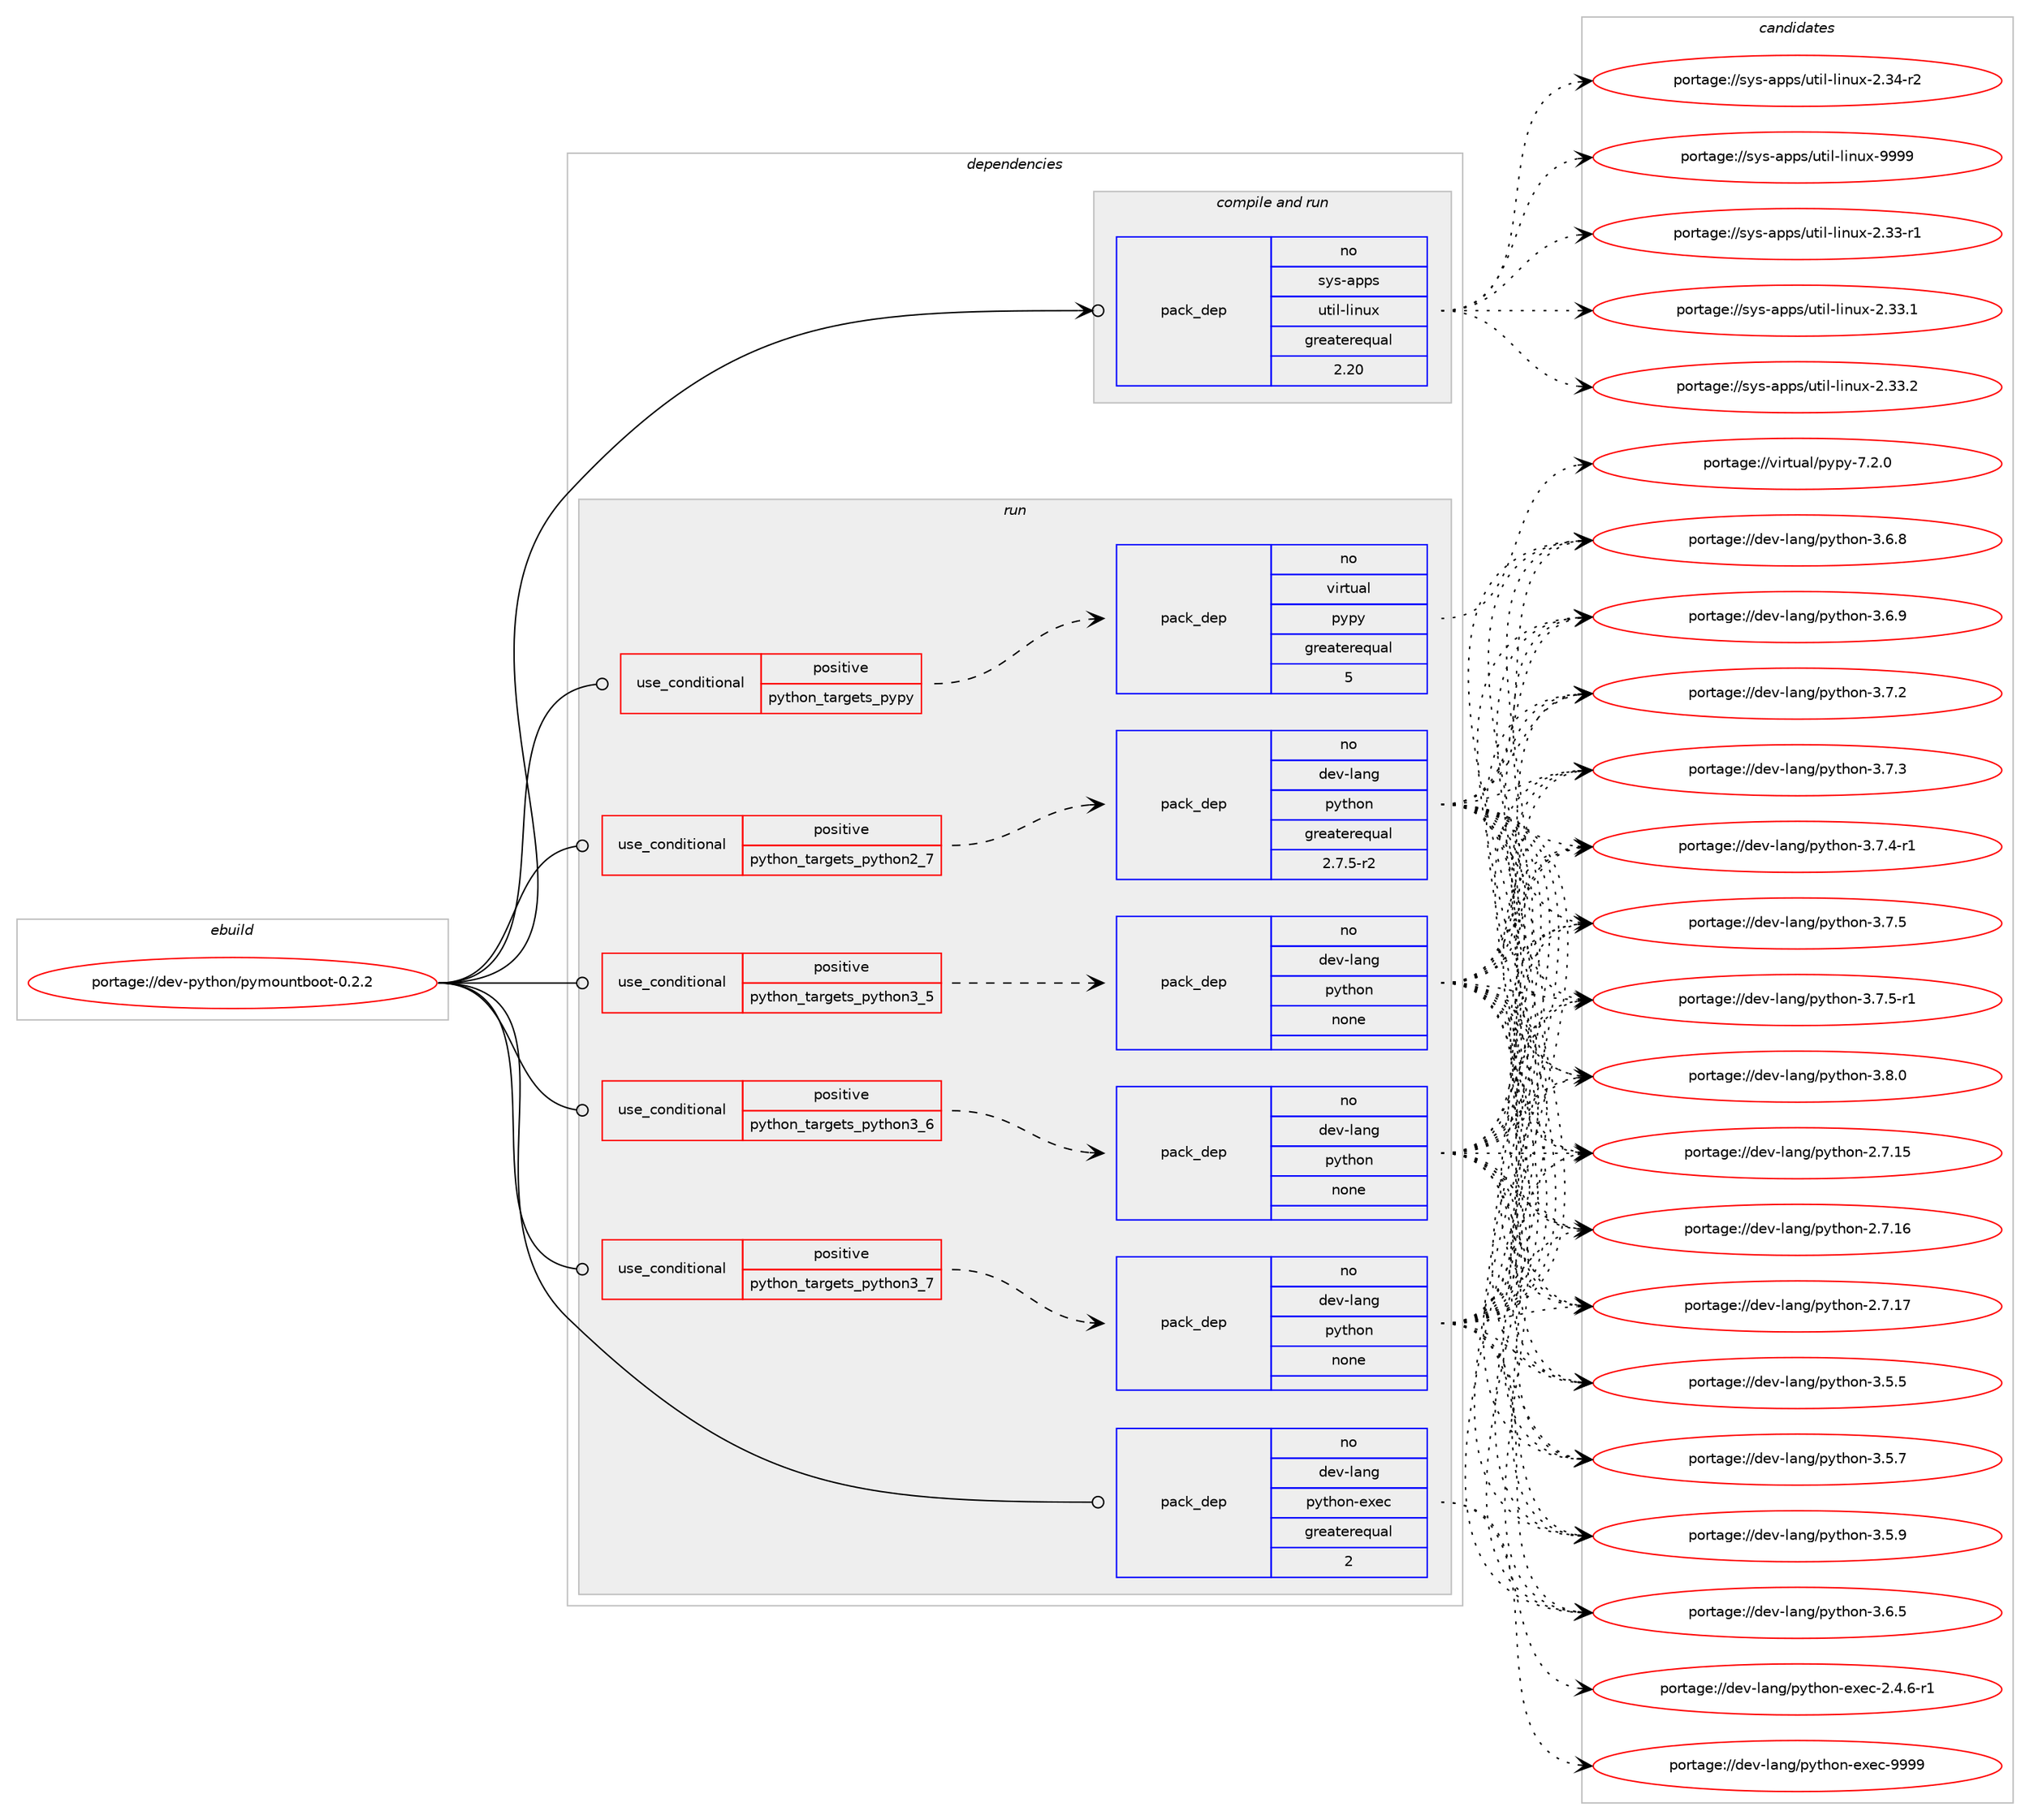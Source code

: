 digraph prolog {

# *************
# Graph options
# *************

newrank=true;
concentrate=true;
compound=true;
graph [rankdir=LR,fontname=Helvetica,fontsize=10,ranksep=1.5];#, ranksep=2.5, nodesep=0.2];
edge  [arrowhead=vee];
node  [fontname=Helvetica,fontsize=10];

# **********
# The ebuild
# **********

subgraph cluster_leftcol {
color=gray;
rank=same;
label=<<i>ebuild</i>>;
id [label="portage://dev-python/pymountboot-0.2.2", color=red, width=4, href="../dev-python/pymountboot-0.2.2.svg"];
}

# ****************
# The dependencies
# ****************

subgraph cluster_midcol {
color=gray;
label=<<i>dependencies</i>>;
subgraph cluster_compile {
fillcolor="#eeeeee";
style=filled;
label=<<i>compile</i>>;
}
subgraph cluster_compileandrun {
fillcolor="#eeeeee";
style=filled;
label=<<i>compile and run</i>>;
subgraph pack123058 {
dependency161985 [label=<<TABLE BORDER="0" CELLBORDER="1" CELLSPACING="0" CELLPADDING="4" WIDTH="220"><TR><TD ROWSPAN="6" CELLPADDING="30">pack_dep</TD></TR><TR><TD WIDTH="110">no</TD></TR><TR><TD>sys-apps</TD></TR><TR><TD>util-linux</TD></TR><TR><TD>greaterequal</TD></TR><TR><TD>2.20</TD></TR></TABLE>>, shape=none, color=blue];
}
id:e -> dependency161985:w [weight=20,style="solid",arrowhead="odotvee"];
}
subgraph cluster_run {
fillcolor="#eeeeee";
style=filled;
label=<<i>run</i>>;
subgraph cond35558 {
dependency161986 [label=<<TABLE BORDER="0" CELLBORDER="1" CELLSPACING="0" CELLPADDING="4"><TR><TD ROWSPAN="3" CELLPADDING="10">use_conditional</TD></TR><TR><TD>positive</TD></TR><TR><TD>python_targets_pypy</TD></TR></TABLE>>, shape=none, color=red];
subgraph pack123059 {
dependency161987 [label=<<TABLE BORDER="0" CELLBORDER="1" CELLSPACING="0" CELLPADDING="4" WIDTH="220"><TR><TD ROWSPAN="6" CELLPADDING="30">pack_dep</TD></TR><TR><TD WIDTH="110">no</TD></TR><TR><TD>virtual</TD></TR><TR><TD>pypy</TD></TR><TR><TD>greaterequal</TD></TR><TR><TD>5</TD></TR></TABLE>>, shape=none, color=blue];
}
dependency161986:e -> dependency161987:w [weight=20,style="dashed",arrowhead="vee"];
}
id:e -> dependency161986:w [weight=20,style="solid",arrowhead="odot"];
subgraph cond35559 {
dependency161988 [label=<<TABLE BORDER="0" CELLBORDER="1" CELLSPACING="0" CELLPADDING="4"><TR><TD ROWSPAN="3" CELLPADDING="10">use_conditional</TD></TR><TR><TD>positive</TD></TR><TR><TD>python_targets_python2_7</TD></TR></TABLE>>, shape=none, color=red];
subgraph pack123060 {
dependency161989 [label=<<TABLE BORDER="0" CELLBORDER="1" CELLSPACING="0" CELLPADDING="4" WIDTH="220"><TR><TD ROWSPAN="6" CELLPADDING="30">pack_dep</TD></TR><TR><TD WIDTH="110">no</TD></TR><TR><TD>dev-lang</TD></TR><TR><TD>python</TD></TR><TR><TD>greaterequal</TD></TR><TR><TD>2.7.5-r2</TD></TR></TABLE>>, shape=none, color=blue];
}
dependency161988:e -> dependency161989:w [weight=20,style="dashed",arrowhead="vee"];
}
id:e -> dependency161988:w [weight=20,style="solid",arrowhead="odot"];
subgraph cond35560 {
dependency161990 [label=<<TABLE BORDER="0" CELLBORDER="1" CELLSPACING="0" CELLPADDING="4"><TR><TD ROWSPAN="3" CELLPADDING="10">use_conditional</TD></TR><TR><TD>positive</TD></TR><TR><TD>python_targets_python3_5</TD></TR></TABLE>>, shape=none, color=red];
subgraph pack123061 {
dependency161991 [label=<<TABLE BORDER="0" CELLBORDER="1" CELLSPACING="0" CELLPADDING="4" WIDTH="220"><TR><TD ROWSPAN="6" CELLPADDING="30">pack_dep</TD></TR><TR><TD WIDTH="110">no</TD></TR><TR><TD>dev-lang</TD></TR><TR><TD>python</TD></TR><TR><TD>none</TD></TR><TR><TD></TD></TR></TABLE>>, shape=none, color=blue];
}
dependency161990:e -> dependency161991:w [weight=20,style="dashed",arrowhead="vee"];
}
id:e -> dependency161990:w [weight=20,style="solid",arrowhead="odot"];
subgraph cond35561 {
dependency161992 [label=<<TABLE BORDER="0" CELLBORDER="1" CELLSPACING="0" CELLPADDING="4"><TR><TD ROWSPAN="3" CELLPADDING="10">use_conditional</TD></TR><TR><TD>positive</TD></TR><TR><TD>python_targets_python3_6</TD></TR></TABLE>>, shape=none, color=red];
subgraph pack123062 {
dependency161993 [label=<<TABLE BORDER="0" CELLBORDER="1" CELLSPACING="0" CELLPADDING="4" WIDTH="220"><TR><TD ROWSPAN="6" CELLPADDING="30">pack_dep</TD></TR><TR><TD WIDTH="110">no</TD></TR><TR><TD>dev-lang</TD></TR><TR><TD>python</TD></TR><TR><TD>none</TD></TR><TR><TD></TD></TR></TABLE>>, shape=none, color=blue];
}
dependency161992:e -> dependency161993:w [weight=20,style="dashed",arrowhead="vee"];
}
id:e -> dependency161992:w [weight=20,style="solid",arrowhead="odot"];
subgraph cond35562 {
dependency161994 [label=<<TABLE BORDER="0" CELLBORDER="1" CELLSPACING="0" CELLPADDING="4"><TR><TD ROWSPAN="3" CELLPADDING="10">use_conditional</TD></TR><TR><TD>positive</TD></TR><TR><TD>python_targets_python3_7</TD></TR></TABLE>>, shape=none, color=red];
subgraph pack123063 {
dependency161995 [label=<<TABLE BORDER="0" CELLBORDER="1" CELLSPACING="0" CELLPADDING="4" WIDTH="220"><TR><TD ROWSPAN="6" CELLPADDING="30">pack_dep</TD></TR><TR><TD WIDTH="110">no</TD></TR><TR><TD>dev-lang</TD></TR><TR><TD>python</TD></TR><TR><TD>none</TD></TR><TR><TD></TD></TR></TABLE>>, shape=none, color=blue];
}
dependency161994:e -> dependency161995:w [weight=20,style="dashed",arrowhead="vee"];
}
id:e -> dependency161994:w [weight=20,style="solid",arrowhead="odot"];
subgraph pack123064 {
dependency161996 [label=<<TABLE BORDER="0" CELLBORDER="1" CELLSPACING="0" CELLPADDING="4" WIDTH="220"><TR><TD ROWSPAN="6" CELLPADDING="30">pack_dep</TD></TR><TR><TD WIDTH="110">no</TD></TR><TR><TD>dev-lang</TD></TR><TR><TD>python-exec</TD></TR><TR><TD>greaterequal</TD></TR><TR><TD>2</TD></TR></TABLE>>, shape=none, color=blue];
}
id:e -> dependency161996:w [weight=20,style="solid",arrowhead="odot"];
}
}

# **************
# The candidates
# **************

subgraph cluster_choices {
rank=same;
color=gray;
label=<<i>candidates</i>>;

subgraph choice123058 {
color=black;
nodesep=1;
choiceportage1151211154597112112115471171161051084510810511011712045504651514511449 [label="portage://sys-apps/util-linux-2.33-r1", color=red, width=4,href="../sys-apps/util-linux-2.33-r1.svg"];
choiceportage1151211154597112112115471171161051084510810511011712045504651514649 [label="portage://sys-apps/util-linux-2.33.1", color=red, width=4,href="../sys-apps/util-linux-2.33.1.svg"];
choiceportage1151211154597112112115471171161051084510810511011712045504651514650 [label="portage://sys-apps/util-linux-2.33.2", color=red, width=4,href="../sys-apps/util-linux-2.33.2.svg"];
choiceportage1151211154597112112115471171161051084510810511011712045504651524511450 [label="portage://sys-apps/util-linux-2.34-r2", color=red, width=4,href="../sys-apps/util-linux-2.34-r2.svg"];
choiceportage115121115459711211211547117116105108451081051101171204557575757 [label="portage://sys-apps/util-linux-9999", color=red, width=4,href="../sys-apps/util-linux-9999.svg"];
dependency161985:e -> choiceportage1151211154597112112115471171161051084510810511011712045504651514511449:w [style=dotted,weight="100"];
dependency161985:e -> choiceportage1151211154597112112115471171161051084510810511011712045504651514649:w [style=dotted,weight="100"];
dependency161985:e -> choiceportage1151211154597112112115471171161051084510810511011712045504651514650:w [style=dotted,weight="100"];
dependency161985:e -> choiceportage1151211154597112112115471171161051084510810511011712045504651524511450:w [style=dotted,weight="100"];
dependency161985:e -> choiceportage115121115459711211211547117116105108451081051101171204557575757:w [style=dotted,weight="100"];
}
subgraph choice123059 {
color=black;
nodesep=1;
choiceportage1181051141161179710847112121112121455546504648 [label="portage://virtual/pypy-7.2.0", color=red, width=4,href="../virtual/pypy-7.2.0.svg"];
dependency161987:e -> choiceportage1181051141161179710847112121112121455546504648:w [style=dotted,weight="100"];
}
subgraph choice123060 {
color=black;
nodesep=1;
choiceportage10010111845108971101034711212111610411111045504655464953 [label="portage://dev-lang/python-2.7.15", color=red, width=4,href="../dev-lang/python-2.7.15.svg"];
choiceportage10010111845108971101034711212111610411111045504655464954 [label="portage://dev-lang/python-2.7.16", color=red, width=4,href="../dev-lang/python-2.7.16.svg"];
choiceportage10010111845108971101034711212111610411111045504655464955 [label="portage://dev-lang/python-2.7.17", color=red, width=4,href="../dev-lang/python-2.7.17.svg"];
choiceportage100101118451089711010347112121116104111110455146534653 [label="portage://dev-lang/python-3.5.5", color=red, width=4,href="../dev-lang/python-3.5.5.svg"];
choiceportage100101118451089711010347112121116104111110455146534655 [label="portage://dev-lang/python-3.5.7", color=red, width=4,href="../dev-lang/python-3.5.7.svg"];
choiceportage100101118451089711010347112121116104111110455146534657 [label="portage://dev-lang/python-3.5.9", color=red, width=4,href="../dev-lang/python-3.5.9.svg"];
choiceportage100101118451089711010347112121116104111110455146544653 [label="portage://dev-lang/python-3.6.5", color=red, width=4,href="../dev-lang/python-3.6.5.svg"];
choiceportage100101118451089711010347112121116104111110455146544656 [label="portage://dev-lang/python-3.6.8", color=red, width=4,href="../dev-lang/python-3.6.8.svg"];
choiceportage100101118451089711010347112121116104111110455146544657 [label="portage://dev-lang/python-3.6.9", color=red, width=4,href="../dev-lang/python-3.6.9.svg"];
choiceportage100101118451089711010347112121116104111110455146554650 [label="portage://dev-lang/python-3.7.2", color=red, width=4,href="../dev-lang/python-3.7.2.svg"];
choiceportage100101118451089711010347112121116104111110455146554651 [label="portage://dev-lang/python-3.7.3", color=red, width=4,href="../dev-lang/python-3.7.3.svg"];
choiceportage1001011184510897110103471121211161041111104551465546524511449 [label="portage://dev-lang/python-3.7.4-r1", color=red, width=4,href="../dev-lang/python-3.7.4-r1.svg"];
choiceportage100101118451089711010347112121116104111110455146554653 [label="portage://dev-lang/python-3.7.5", color=red, width=4,href="../dev-lang/python-3.7.5.svg"];
choiceportage1001011184510897110103471121211161041111104551465546534511449 [label="portage://dev-lang/python-3.7.5-r1", color=red, width=4,href="../dev-lang/python-3.7.5-r1.svg"];
choiceportage100101118451089711010347112121116104111110455146564648 [label="portage://dev-lang/python-3.8.0", color=red, width=4,href="../dev-lang/python-3.8.0.svg"];
dependency161989:e -> choiceportage10010111845108971101034711212111610411111045504655464953:w [style=dotted,weight="100"];
dependency161989:e -> choiceportage10010111845108971101034711212111610411111045504655464954:w [style=dotted,weight="100"];
dependency161989:e -> choiceportage10010111845108971101034711212111610411111045504655464955:w [style=dotted,weight="100"];
dependency161989:e -> choiceportage100101118451089711010347112121116104111110455146534653:w [style=dotted,weight="100"];
dependency161989:e -> choiceportage100101118451089711010347112121116104111110455146534655:w [style=dotted,weight="100"];
dependency161989:e -> choiceportage100101118451089711010347112121116104111110455146534657:w [style=dotted,weight="100"];
dependency161989:e -> choiceportage100101118451089711010347112121116104111110455146544653:w [style=dotted,weight="100"];
dependency161989:e -> choiceportage100101118451089711010347112121116104111110455146544656:w [style=dotted,weight="100"];
dependency161989:e -> choiceportage100101118451089711010347112121116104111110455146544657:w [style=dotted,weight="100"];
dependency161989:e -> choiceportage100101118451089711010347112121116104111110455146554650:w [style=dotted,weight="100"];
dependency161989:e -> choiceportage100101118451089711010347112121116104111110455146554651:w [style=dotted,weight="100"];
dependency161989:e -> choiceportage1001011184510897110103471121211161041111104551465546524511449:w [style=dotted,weight="100"];
dependency161989:e -> choiceportage100101118451089711010347112121116104111110455146554653:w [style=dotted,weight="100"];
dependency161989:e -> choiceportage1001011184510897110103471121211161041111104551465546534511449:w [style=dotted,weight="100"];
dependency161989:e -> choiceportage100101118451089711010347112121116104111110455146564648:w [style=dotted,weight="100"];
}
subgraph choice123061 {
color=black;
nodesep=1;
choiceportage10010111845108971101034711212111610411111045504655464953 [label="portage://dev-lang/python-2.7.15", color=red, width=4,href="../dev-lang/python-2.7.15.svg"];
choiceportage10010111845108971101034711212111610411111045504655464954 [label="portage://dev-lang/python-2.7.16", color=red, width=4,href="../dev-lang/python-2.7.16.svg"];
choiceportage10010111845108971101034711212111610411111045504655464955 [label="portage://dev-lang/python-2.7.17", color=red, width=4,href="../dev-lang/python-2.7.17.svg"];
choiceportage100101118451089711010347112121116104111110455146534653 [label="portage://dev-lang/python-3.5.5", color=red, width=4,href="../dev-lang/python-3.5.5.svg"];
choiceportage100101118451089711010347112121116104111110455146534655 [label="portage://dev-lang/python-3.5.7", color=red, width=4,href="../dev-lang/python-3.5.7.svg"];
choiceportage100101118451089711010347112121116104111110455146534657 [label="portage://dev-lang/python-3.5.9", color=red, width=4,href="../dev-lang/python-3.5.9.svg"];
choiceportage100101118451089711010347112121116104111110455146544653 [label="portage://dev-lang/python-3.6.5", color=red, width=4,href="../dev-lang/python-3.6.5.svg"];
choiceportage100101118451089711010347112121116104111110455146544656 [label="portage://dev-lang/python-3.6.8", color=red, width=4,href="../dev-lang/python-3.6.8.svg"];
choiceportage100101118451089711010347112121116104111110455146544657 [label="portage://dev-lang/python-3.6.9", color=red, width=4,href="../dev-lang/python-3.6.9.svg"];
choiceportage100101118451089711010347112121116104111110455146554650 [label="portage://dev-lang/python-3.7.2", color=red, width=4,href="../dev-lang/python-3.7.2.svg"];
choiceportage100101118451089711010347112121116104111110455146554651 [label="portage://dev-lang/python-3.7.3", color=red, width=4,href="../dev-lang/python-3.7.3.svg"];
choiceportage1001011184510897110103471121211161041111104551465546524511449 [label="portage://dev-lang/python-3.7.4-r1", color=red, width=4,href="../dev-lang/python-3.7.4-r1.svg"];
choiceportage100101118451089711010347112121116104111110455146554653 [label="portage://dev-lang/python-3.7.5", color=red, width=4,href="../dev-lang/python-3.7.5.svg"];
choiceportage1001011184510897110103471121211161041111104551465546534511449 [label="portage://dev-lang/python-3.7.5-r1", color=red, width=4,href="../dev-lang/python-3.7.5-r1.svg"];
choiceportage100101118451089711010347112121116104111110455146564648 [label="portage://dev-lang/python-3.8.0", color=red, width=4,href="../dev-lang/python-3.8.0.svg"];
dependency161991:e -> choiceportage10010111845108971101034711212111610411111045504655464953:w [style=dotted,weight="100"];
dependency161991:e -> choiceportage10010111845108971101034711212111610411111045504655464954:w [style=dotted,weight="100"];
dependency161991:e -> choiceportage10010111845108971101034711212111610411111045504655464955:w [style=dotted,weight="100"];
dependency161991:e -> choiceportage100101118451089711010347112121116104111110455146534653:w [style=dotted,weight="100"];
dependency161991:e -> choiceportage100101118451089711010347112121116104111110455146534655:w [style=dotted,weight="100"];
dependency161991:e -> choiceportage100101118451089711010347112121116104111110455146534657:w [style=dotted,weight="100"];
dependency161991:e -> choiceportage100101118451089711010347112121116104111110455146544653:w [style=dotted,weight="100"];
dependency161991:e -> choiceportage100101118451089711010347112121116104111110455146544656:w [style=dotted,weight="100"];
dependency161991:e -> choiceportage100101118451089711010347112121116104111110455146544657:w [style=dotted,weight="100"];
dependency161991:e -> choiceportage100101118451089711010347112121116104111110455146554650:w [style=dotted,weight="100"];
dependency161991:e -> choiceportage100101118451089711010347112121116104111110455146554651:w [style=dotted,weight="100"];
dependency161991:e -> choiceportage1001011184510897110103471121211161041111104551465546524511449:w [style=dotted,weight="100"];
dependency161991:e -> choiceportage100101118451089711010347112121116104111110455146554653:w [style=dotted,weight="100"];
dependency161991:e -> choiceportage1001011184510897110103471121211161041111104551465546534511449:w [style=dotted,weight="100"];
dependency161991:e -> choiceportage100101118451089711010347112121116104111110455146564648:w [style=dotted,weight="100"];
}
subgraph choice123062 {
color=black;
nodesep=1;
choiceportage10010111845108971101034711212111610411111045504655464953 [label="portage://dev-lang/python-2.7.15", color=red, width=4,href="../dev-lang/python-2.7.15.svg"];
choiceportage10010111845108971101034711212111610411111045504655464954 [label="portage://dev-lang/python-2.7.16", color=red, width=4,href="../dev-lang/python-2.7.16.svg"];
choiceportage10010111845108971101034711212111610411111045504655464955 [label="portage://dev-lang/python-2.7.17", color=red, width=4,href="../dev-lang/python-2.7.17.svg"];
choiceportage100101118451089711010347112121116104111110455146534653 [label="portage://dev-lang/python-3.5.5", color=red, width=4,href="../dev-lang/python-3.5.5.svg"];
choiceportage100101118451089711010347112121116104111110455146534655 [label="portage://dev-lang/python-3.5.7", color=red, width=4,href="../dev-lang/python-3.5.7.svg"];
choiceportage100101118451089711010347112121116104111110455146534657 [label="portage://dev-lang/python-3.5.9", color=red, width=4,href="../dev-lang/python-3.5.9.svg"];
choiceportage100101118451089711010347112121116104111110455146544653 [label="portage://dev-lang/python-3.6.5", color=red, width=4,href="../dev-lang/python-3.6.5.svg"];
choiceportage100101118451089711010347112121116104111110455146544656 [label="portage://dev-lang/python-3.6.8", color=red, width=4,href="../dev-lang/python-3.6.8.svg"];
choiceportage100101118451089711010347112121116104111110455146544657 [label="portage://dev-lang/python-3.6.9", color=red, width=4,href="../dev-lang/python-3.6.9.svg"];
choiceportage100101118451089711010347112121116104111110455146554650 [label="portage://dev-lang/python-3.7.2", color=red, width=4,href="../dev-lang/python-3.7.2.svg"];
choiceportage100101118451089711010347112121116104111110455146554651 [label="portage://dev-lang/python-3.7.3", color=red, width=4,href="../dev-lang/python-3.7.3.svg"];
choiceportage1001011184510897110103471121211161041111104551465546524511449 [label="portage://dev-lang/python-3.7.4-r1", color=red, width=4,href="../dev-lang/python-3.7.4-r1.svg"];
choiceportage100101118451089711010347112121116104111110455146554653 [label="portage://dev-lang/python-3.7.5", color=red, width=4,href="../dev-lang/python-3.7.5.svg"];
choiceportage1001011184510897110103471121211161041111104551465546534511449 [label="portage://dev-lang/python-3.7.5-r1", color=red, width=4,href="../dev-lang/python-3.7.5-r1.svg"];
choiceportage100101118451089711010347112121116104111110455146564648 [label="portage://dev-lang/python-3.8.0", color=red, width=4,href="../dev-lang/python-3.8.0.svg"];
dependency161993:e -> choiceportage10010111845108971101034711212111610411111045504655464953:w [style=dotted,weight="100"];
dependency161993:e -> choiceportage10010111845108971101034711212111610411111045504655464954:w [style=dotted,weight="100"];
dependency161993:e -> choiceportage10010111845108971101034711212111610411111045504655464955:w [style=dotted,weight="100"];
dependency161993:e -> choiceportage100101118451089711010347112121116104111110455146534653:w [style=dotted,weight="100"];
dependency161993:e -> choiceportage100101118451089711010347112121116104111110455146534655:w [style=dotted,weight="100"];
dependency161993:e -> choiceportage100101118451089711010347112121116104111110455146534657:w [style=dotted,weight="100"];
dependency161993:e -> choiceportage100101118451089711010347112121116104111110455146544653:w [style=dotted,weight="100"];
dependency161993:e -> choiceportage100101118451089711010347112121116104111110455146544656:w [style=dotted,weight="100"];
dependency161993:e -> choiceportage100101118451089711010347112121116104111110455146544657:w [style=dotted,weight="100"];
dependency161993:e -> choiceportage100101118451089711010347112121116104111110455146554650:w [style=dotted,weight="100"];
dependency161993:e -> choiceportage100101118451089711010347112121116104111110455146554651:w [style=dotted,weight="100"];
dependency161993:e -> choiceportage1001011184510897110103471121211161041111104551465546524511449:w [style=dotted,weight="100"];
dependency161993:e -> choiceportage100101118451089711010347112121116104111110455146554653:w [style=dotted,weight="100"];
dependency161993:e -> choiceportage1001011184510897110103471121211161041111104551465546534511449:w [style=dotted,weight="100"];
dependency161993:e -> choiceportage100101118451089711010347112121116104111110455146564648:w [style=dotted,weight="100"];
}
subgraph choice123063 {
color=black;
nodesep=1;
choiceportage10010111845108971101034711212111610411111045504655464953 [label="portage://dev-lang/python-2.7.15", color=red, width=4,href="../dev-lang/python-2.7.15.svg"];
choiceportage10010111845108971101034711212111610411111045504655464954 [label="portage://dev-lang/python-2.7.16", color=red, width=4,href="../dev-lang/python-2.7.16.svg"];
choiceportage10010111845108971101034711212111610411111045504655464955 [label="portage://dev-lang/python-2.7.17", color=red, width=4,href="../dev-lang/python-2.7.17.svg"];
choiceportage100101118451089711010347112121116104111110455146534653 [label="portage://dev-lang/python-3.5.5", color=red, width=4,href="../dev-lang/python-3.5.5.svg"];
choiceportage100101118451089711010347112121116104111110455146534655 [label="portage://dev-lang/python-3.5.7", color=red, width=4,href="../dev-lang/python-3.5.7.svg"];
choiceportage100101118451089711010347112121116104111110455146534657 [label="portage://dev-lang/python-3.5.9", color=red, width=4,href="../dev-lang/python-3.5.9.svg"];
choiceportage100101118451089711010347112121116104111110455146544653 [label="portage://dev-lang/python-3.6.5", color=red, width=4,href="../dev-lang/python-3.6.5.svg"];
choiceportage100101118451089711010347112121116104111110455146544656 [label="portage://dev-lang/python-3.6.8", color=red, width=4,href="../dev-lang/python-3.6.8.svg"];
choiceportage100101118451089711010347112121116104111110455146544657 [label="portage://dev-lang/python-3.6.9", color=red, width=4,href="../dev-lang/python-3.6.9.svg"];
choiceportage100101118451089711010347112121116104111110455146554650 [label="portage://dev-lang/python-3.7.2", color=red, width=4,href="../dev-lang/python-3.7.2.svg"];
choiceportage100101118451089711010347112121116104111110455146554651 [label="portage://dev-lang/python-3.7.3", color=red, width=4,href="../dev-lang/python-3.7.3.svg"];
choiceportage1001011184510897110103471121211161041111104551465546524511449 [label="portage://dev-lang/python-3.7.4-r1", color=red, width=4,href="../dev-lang/python-3.7.4-r1.svg"];
choiceportage100101118451089711010347112121116104111110455146554653 [label="portage://dev-lang/python-3.7.5", color=red, width=4,href="../dev-lang/python-3.7.5.svg"];
choiceportage1001011184510897110103471121211161041111104551465546534511449 [label="portage://dev-lang/python-3.7.5-r1", color=red, width=4,href="../dev-lang/python-3.7.5-r1.svg"];
choiceportage100101118451089711010347112121116104111110455146564648 [label="portage://dev-lang/python-3.8.0", color=red, width=4,href="../dev-lang/python-3.8.0.svg"];
dependency161995:e -> choiceportage10010111845108971101034711212111610411111045504655464953:w [style=dotted,weight="100"];
dependency161995:e -> choiceportage10010111845108971101034711212111610411111045504655464954:w [style=dotted,weight="100"];
dependency161995:e -> choiceportage10010111845108971101034711212111610411111045504655464955:w [style=dotted,weight="100"];
dependency161995:e -> choiceportage100101118451089711010347112121116104111110455146534653:w [style=dotted,weight="100"];
dependency161995:e -> choiceportage100101118451089711010347112121116104111110455146534655:w [style=dotted,weight="100"];
dependency161995:e -> choiceportage100101118451089711010347112121116104111110455146534657:w [style=dotted,weight="100"];
dependency161995:e -> choiceportage100101118451089711010347112121116104111110455146544653:w [style=dotted,weight="100"];
dependency161995:e -> choiceportage100101118451089711010347112121116104111110455146544656:w [style=dotted,weight="100"];
dependency161995:e -> choiceportage100101118451089711010347112121116104111110455146544657:w [style=dotted,weight="100"];
dependency161995:e -> choiceportage100101118451089711010347112121116104111110455146554650:w [style=dotted,weight="100"];
dependency161995:e -> choiceportage100101118451089711010347112121116104111110455146554651:w [style=dotted,weight="100"];
dependency161995:e -> choiceportage1001011184510897110103471121211161041111104551465546524511449:w [style=dotted,weight="100"];
dependency161995:e -> choiceportage100101118451089711010347112121116104111110455146554653:w [style=dotted,weight="100"];
dependency161995:e -> choiceportage1001011184510897110103471121211161041111104551465546534511449:w [style=dotted,weight="100"];
dependency161995:e -> choiceportage100101118451089711010347112121116104111110455146564648:w [style=dotted,weight="100"];
}
subgraph choice123064 {
color=black;
nodesep=1;
choiceportage10010111845108971101034711212111610411111045101120101994550465246544511449 [label="portage://dev-lang/python-exec-2.4.6-r1", color=red, width=4,href="../dev-lang/python-exec-2.4.6-r1.svg"];
choiceportage10010111845108971101034711212111610411111045101120101994557575757 [label="portage://dev-lang/python-exec-9999", color=red, width=4,href="../dev-lang/python-exec-9999.svg"];
dependency161996:e -> choiceportage10010111845108971101034711212111610411111045101120101994550465246544511449:w [style=dotted,weight="100"];
dependency161996:e -> choiceportage10010111845108971101034711212111610411111045101120101994557575757:w [style=dotted,weight="100"];
}
}

}
